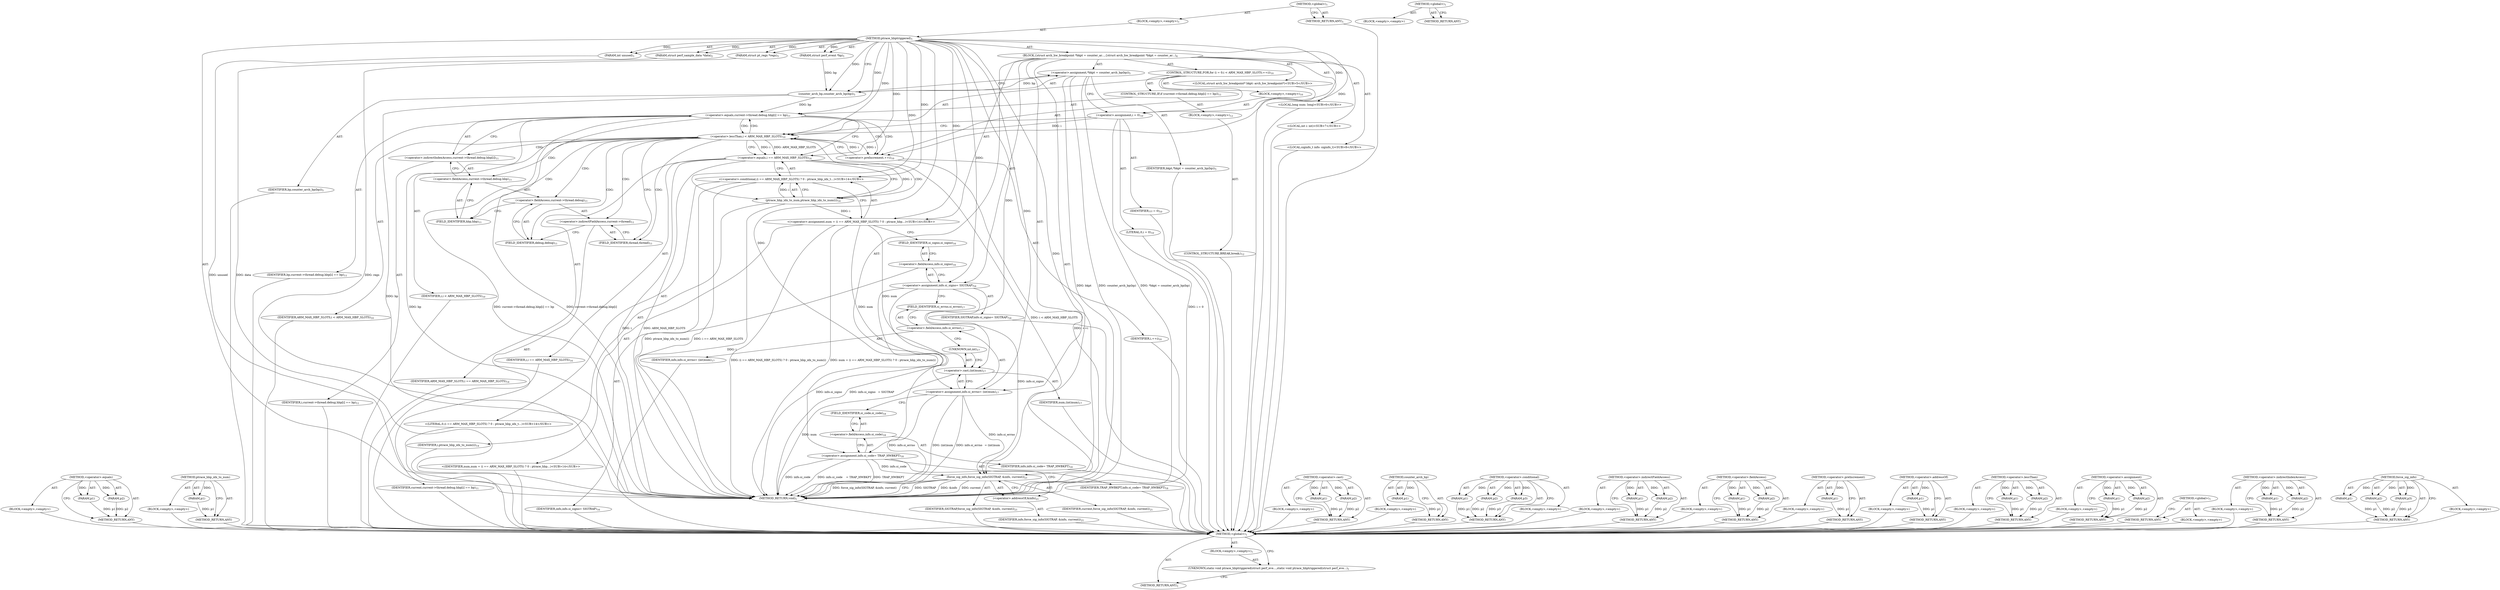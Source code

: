 digraph "&lt;global&gt;" {
vulnerable_124 [label=<(METHOD,&lt;operator&gt;.equals)>];
vulnerable_125 [label=<(PARAM,p1)>];
vulnerable_126 [label=<(PARAM,p2)>];
vulnerable_127 [label=<(BLOCK,&lt;empty&gt;,&lt;empty&gt;)>];
vulnerable_128 [label=<(METHOD_RETURN,ANY)>];
vulnerable_150 [label=<(METHOD,ptrace_hbp_idx_to_num)>];
vulnerable_151 [label=<(PARAM,p1)>];
vulnerable_152 [label=<(BLOCK,&lt;empty&gt;,&lt;empty&gt;)>];
vulnerable_153 [label=<(METHOD_RETURN,ANY)>];
vulnerable_6 [label=<(METHOD,&lt;global&gt;)<SUB>1</SUB>>];
vulnerable_7 [label=<(BLOCK,&lt;empty&gt;,&lt;empty&gt;)<SUB>1</SUB>>];
vulnerable_8 [label=<(METHOD,ptrace_hbptriggered)<SUB>1</SUB>>];
vulnerable_9 [label=<(PARAM,struct perf_event *bp)<SUB>1</SUB>>];
vulnerable_10 [label=<(PARAM,int unused)<SUB>1</SUB>>];
vulnerable_11 [label=<(PARAM,struct perf_sample_data *data)<SUB>2</SUB>>];
vulnerable_12 [label=<(PARAM,struct pt_regs *regs)<SUB>3</SUB>>];
vulnerable_13 [label=<(BLOCK,{
	struct arch_hw_breakpoint *bkpt = counter_ar...,{
	struct arch_hw_breakpoint *bkpt = counter_ar...)<SUB>4</SUB>>];
vulnerable_14 [label="<(LOCAL,struct arch_hw_breakpoint* bkpt: arch_hw_breakpoint*)<SUB>5</SUB>>"];
vulnerable_15 [label=<(&lt;operator&gt;.assignment,*bkpt = counter_arch_bp(bp))<SUB>5</SUB>>];
vulnerable_16 [label=<(IDENTIFIER,bkpt,*bkpt = counter_arch_bp(bp))<SUB>5</SUB>>];
vulnerable_17 [label=<(counter_arch_bp,counter_arch_bp(bp))<SUB>5</SUB>>];
vulnerable_18 [label=<(IDENTIFIER,bp,counter_arch_bp(bp))<SUB>5</SUB>>];
vulnerable_19 [label="<(LOCAL,long num: long)<SUB>6</SUB>>"];
vulnerable_20 [label="<(LOCAL,int i: int)<SUB>7</SUB>>"];
vulnerable_21 [label="<(LOCAL,siginfo_t info: siginfo_t)<SUB>8</SUB>>"];
vulnerable_22 [label=<(CONTROL_STRUCTURE,FOR,for (i = 0;i &lt; ARM_MAX_HBP_SLOTS;++i))<SUB>10</SUB>>];
vulnerable_23 [label=<(BLOCK,&lt;empty&gt;,&lt;empty&gt;)<SUB>10</SUB>>];
vulnerable_24 [label=<(&lt;operator&gt;.assignment,i = 0)<SUB>10</SUB>>];
vulnerable_25 [label=<(IDENTIFIER,i,i = 0)<SUB>10</SUB>>];
vulnerable_26 [label=<(LITERAL,0,i = 0)<SUB>10</SUB>>];
vulnerable_27 [label=<(&lt;operator&gt;.lessThan,i &lt; ARM_MAX_HBP_SLOTS)<SUB>10</SUB>>];
vulnerable_28 [label=<(IDENTIFIER,i,i &lt; ARM_MAX_HBP_SLOTS)<SUB>10</SUB>>];
vulnerable_29 [label=<(IDENTIFIER,ARM_MAX_HBP_SLOTS,i &lt; ARM_MAX_HBP_SLOTS)<SUB>10</SUB>>];
vulnerable_30 [label=<(&lt;operator&gt;.preIncrement,++i)<SUB>10</SUB>>];
vulnerable_31 [label=<(IDENTIFIER,i,++i)<SUB>10</SUB>>];
vulnerable_32 [label=<(CONTROL_STRUCTURE,IF,if (current-&gt;thread.debug.hbp[i] == bp))<SUB>11</SUB>>];
vulnerable_33 [label=<(&lt;operator&gt;.equals,current-&gt;thread.debug.hbp[i] == bp)<SUB>11</SUB>>];
vulnerable_34 [label=<(&lt;operator&gt;.indirectIndexAccess,current-&gt;thread.debug.hbp[i])<SUB>11</SUB>>];
vulnerable_35 [label=<(&lt;operator&gt;.fieldAccess,current-&gt;thread.debug.hbp)<SUB>11</SUB>>];
vulnerable_36 [label=<(&lt;operator&gt;.fieldAccess,current-&gt;thread.debug)<SUB>11</SUB>>];
vulnerable_37 [label=<(&lt;operator&gt;.indirectFieldAccess,current-&gt;thread)<SUB>11</SUB>>];
vulnerable_38 [label=<(IDENTIFIER,current,current-&gt;thread.debug.hbp[i] == bp)<SUB>11</SUB>>];
vulnerable_39 [label=<(FIELD_IDENTIFIER,thread,thread)<SUB>11</SUB>>];
vulnerable_40 [label=<(FIELD_IDENTIFIER,debug,debug)<SUB>11</SUB>>];
vulnerable_41 [label=<(FIELD_IDENTIFIER,hbp,hbp)<SUB>11</SUB>>];
vulnerable_42 [label=<(IDENTIFIER,i,current-&gt;thread.debug.hbp[i] == bp)<SUB>11</SUB>>];
vulnerable_43 [label=<(IDENTIFIER,bp,current-&gt;thread.debug.hbp[i] == bp)<SUB>11</SUB>>];
vulnerable_44 [label=<(BLOCK,&lt;empty&gt;,&lt;empty&gt;)<SUB>12</SUB>>];
vulnerable_45 [label=<(CONTROL_STRUCTURE,BREAK,break;)<SUB>12</SUB>>];
vulnerable_46 [label="<(&lt;operator&gt;.assignment,num = (i == ARM_MAX_HBP_SLOTS) ? 0 : ptrace_hbp...)<SUB>14</SUB>>"];
vulnerable_47 [label="<(IDENTIFIER,num,num = (i == ARM_MAX_HBP_SLOTS) ? 0 : ptrace_hbp...)<SUB>14</SUB>>"];
vulnerable_48 [label="<(&lt;operator&gt;.conditional,(i == ARM_MAX_HBP_SLOTS) ? 0 : ptrace_hbp_idx_t...)<SUB>14</SUB>>"];
vulnerable_49 [label=<(&lt;operator&gt;.equals,i == ARM_MAX_HBP_SLOTS)<SUB>14</SUB>>];
vulnerable_50 [label=<(IDENTIFIER,i,i == ARM_MAX_HBP_SLOTS)<SUB>14</SUB>>];
vulnerable_51 [label=<(IDENTIFIER,ARM_MAX_HBP_SLOTS,i == ARM_MAX_HBP_SLOTS)<SUB>14</SUB>>];
vulnerable_52 [label="<(LITERAL,0,(i == ARM_MAX_HBP_SLOTS) ? 0 : ptrace_hbp_idx_t...)<SUB>14</SUB>>"];
vulnerable_53 [label=<(ptrace_hbp_idx_to_num,ptrace_hbp_idx_to_num(i))<SUB>14</SUB>>];
vulnerable_54 [label=<(IDENTIFIER,i,ptrace_hbp_idx_to_num(i))<SUB>14</SUB>>];
vulnerable_55 [label=<(&lt;operator&gt;.assignment,info.si_signo	= SIGTRAP)<SUB>16</SUB>>];
vulnerable_56 [label=<(&lt;operator&gt;.fieldAccess,info.si_signo)<SUB>16</SUB>>];
vulnerable_57 [label=<(IDENTIFIER,info,info.si_signo	= SIGTRAP)<SUB>16</SUB>>];
vulnerable_58 [label=<(FIELD_IDENTIFIER,si_signo,si_signo)<SUB>16</SUB>>];
vulnerable_59 [label=<(IDENTIFIER,SIGTRAP,info.si_signo	= SIGTRAP)<SUB>16</SUB>>];
vulnerable_60 [label=<(&lt;operator&gt;.assignment,info.si_errno	= (int)num)<SUB>17</SUB>>];
vulnerable_61 [label=<(&lt;operator&gt;.fieldAccess,info.si_errno)<SUB>17</SUB>>];
vulnerable_62 [label=<(IDENTIFIER,info,info.si_errno	= (int)num)<SUB>17</SUB>>];
vulnerable_63 [label=<(FIELD_IDENTIFIER,si_errno,si_errno)<SUB>17</SUB>>];
vulnerable_64 [label=<(&lt;operator&gt;.cast,(int)num)<SUB>17</SUB>>];
vulnerable_65 [label=<(UNKNOWN,int,int)<SUB>17</SUB>>];
vulnerable_66 [label=<(IDENTIFIER,num,(int)num)<SUB>17</SUB>>];
vulnerable_67 [label=<(&lt;operator&gt;.assignment,info.si_code	= TRAP_HWBKPT)<SUB>18</SUB>>];
vulnerable_68 [label=<(&lt;operator&gt;.fieldAccess,info.si_code)<SUB>18</SUB>>];
vulnerable_69 [label=<(IDENTIFIER,info,info.si_code	= TRAP_HWBKPT)<SUB>18</SUB>>];
vulnerable_70 [label=<(FIELD_IDENTIFIER,si_code,si_code)<SUB>18</SUB>>];
vulnerable_71 [label=<(IDENTIFIER,TRAP_HWBKPT,info.si_code	= TRAP_HWBKPT)<SUB>18</SUB>>];
vulnerable_72 [label=<(force_sig_info,force_sig_info(SIGTRAP, &amp;info, current))<SUB>21</SUB>>];
vulnerable_73 [label=<(IDENTIFIER,SIGTRAP,force_sig_info(SIGTRAP, &amp;info, current))<SUB>21</SUB>>];
vulnerable_74 [label=<(&lt;operator&gt;.addressOf,&amp;info)<SUB>21</SUB>>];
vulnerable_75 [label=<(IDENTIFIER,info,force_sig_info(SIGTRAP, &amp;info, current))<SUB>21</SUB>>];
vulnerable_76 [label=<(IDENTIFIER,current,force_sig_info(SIGTRAP, &amp;info, current))<SUB>21</SUB>>];
vulnerable_77 [label=<(METHOD_RETURN,void)<SUB>1</SUB>>];
vulnerable_79 [label=<(METHOD_RETURN,ANY)<SUB>1</SUB>>];
vulnerable_154 [label=<(METHOD,&lt;operator&gt;.cast)>];
vulnerable_155 [label=<(PARAM,p1)>];
vulnerable_156 [label=<(PARAM,p2)>];
vulnerable_157 [label=<(BLOCK,&lt;empty&gt;,&lt;empty&gt;)>];
vulnerable_158 [label=<(METHOD_RETURN,ANY)>];
vulnerable_111 [label=<(METHOD,counter_arch_bp)>];
vulnerable_112 [label=<(PARAM,p1)>];
vulnerable_113 [label=<(BLOCK,&lt;empty&gt;,&lt;empty&gt;)>];
vulnerable_114 [label=<(METHOD_RETURN,ANY)>];
vulnerable_144 [label=<(METHOD,&lt;operator&gt;.conditional)>];
vulnerable_145 [label=<(PARAM,p1)>];
vulnerable_146 [label=<(PARAM,p2)>];
vulnerable_147 [label=<(PARAM,p3)>];
vulnerable_148 [label=<(BLOCK,&lt;empty&gt;,&lt;empty&gt;)>];
vulnerable_149 [label=<(METHOD_RETURN,ANY)>];
vulnerable_139 [label=<(METHOD,&lt;operator&gt;.indirectFieldAccess)>];
vulnerable_140 [label=<(PARAM,p1)>];
vulnerable_141 [label=<(PARAM,p2)>];
vulnerable_142 [label=<(BLOCK,&lt;empty&gt;,&lt;empty&gt;)>];
vulnerable_143 [label=<(METHOD_RETURN,ANY)>];
vulnerable_134 [label=<(METHOD,&lt;operator&gt;.fieldAccess)>];
vulnerable_135 [label=<(PARAM,p1)>];
vulnerable_136 [label=<(PARAM,p2)>];
vulnerable_137 [label=<(BLOCK,&lt;empty&gt;,&lt;empty&gt;)>];
vulnerable_138 [label=<(METHOD_RETURN,ANY)>];
vulnerable_120 [label=<(METHOD,&lt;operator&gt;.preIncrement)>];
vulnerable_121 [label=<(PARAM,p1)>];
vulnerable_122 [label=<(BLOCK,&lt;empty&gt;,&lt;empty&gt;)>];
vulnerable_123 [label=<(METHOD_RETURN,ANY)>];
vulnerable_165 [label=<(METHOD,&lt;operator&gt;.addressOf)>];
vulnerable_166 [label=<(PARAM,p1)>];
vulnerable_167 [label=<(BLOCK,&lt;empty&gt;,&lt;empty&gt;)>];
vulnerable_168 [label=<(METHOD_RETURN,ANY)>];
vulnerable_115 [label=<(METHOD,&lt;operator&gt;.lessThan)>];
vulnerable_116 [label=<(PARAM,p1)>];
vulnerable_117 [label=<(PARAM,p2)>];
vulnerable_118 [label=<(BLOCK,&lt;empty&gt;,&lt;empty&gt;)>];
vulnerable_119 [label=<(METHOD_RETURN,ANY)>];
vulnerable_106 [label=<(METHOD,&lt;operator&gt;.assignment)>];
vulnerable_107 [label=<(PARAM,p1)>];
vulnerable_108 [label=<(PARAM,p2)>];
vulnerable_109 [label=<(BLOCK,&lt;empty&gt;,&lt;empty&gt;)>];
vulnerable_110 [label=<(METHOD_RETURN,ANY)>];
vulnerable_100 [label=<(METHOD,&lt;global&gt;)<SUB>1</SUB>>];
vulnerable_101 [label=<(BLOCK,&lt;empty&gt;,&lt;empty&gt;)>];
vulnerable_102 [label=<(METHOD_RETURN,ANY)>];
vulnerable_129 [label=<(METHOD,&lt;operator&gt;.indirectIndexAccess)>];
vulnerable_130 [label=<(PARAM,p1)>];
vulnerable_131 [label=<(PARAM,p2)>];
vulnerable_132 [label=<(BLOCK,&lt;empty&gt;,&lt;empty&gt;)>];
vulnerable_133 [label=<(METHOD_RETURN,ANY)>];
vulnerable_159 [label=<(METHOD,force_sig_info)>];
vulnerable_160 [label=<(PARAM,p1)>];
vulnerable_161 [label=<(PARAM,p2)>];
vulnerable_162 [label=<(PARAM,p3)>];
vulnerable_163 [label=<(BLOCK,&lt;empty&gt;,&lt;empty&gt;)>];
vulnerable_164 [label=<(METHOD_RETURN,ANY)>];
fixed_6 [label=<(METHOD,&lt;global&gt;)<SUB>1</SUB>>];
fixed_7 [label=<(BLOCK,&lt;empty&gt;,&lt;empty&gt;)<SUB>1</SUB>>];
fixed_8 [label=<(UNKNOWN,static void ptrace_hbptriggered(struct perf_eve...,static void ptrace_hbptriggered(struct perf_eve...)<SUB>1</SUB>>];
fixed_9 [label=<(METHOD_RETURN,ANY)<SUB>1</SUB>>];
fixed_14 [label=<(METHOD,&lt;global&gt;)<SUB>1</SUB>>];
fixed_15 [label=<(BLOCK,&lt;empty&gt;,&lt;empty&gt;)>];
fixed_16 [label=<(METHOD_RETURN,ANY)>];
vulnerable_124 -> vulnerable_125  [key=0, label="AST: "];
vulnerable_124 -> vulnerable_125  [key=1, label="DDG: "];
vulnerable_124 -> vulnerable_127  [key=0, label="AST: "];
vulnerable_124 -> vulnerable_126  [key=0, label="AST: "];
vulnerable_124 -> vulnerable_126  [key=1, label="DDG: "];
vulnerable_124 -> vulnerable_128  [key=0, label="AST: "];
vulnerable_124 -> vulnerable_128  [key=1, label="CFG: "];
vulnerable_125 -> vulnerable_128  [key=0, label="DDG: p1"];
vulnerable_126 -> vulnerable_128  [key=0, label="DDG: p2"];
vulnerable_127 -> fixed_6  [key=0];
vulnerable_128 -> fixed_6  [key=0];
vulnerable_150 -> vulnerable_151  [key=0, label="AST: "];
vulnerable_150 -> vulnerable_151  [key=1, label="DDG: "];
vulnerable_150 -> vulnerable_152  [key=0, label="AST: "];
vulnerable_150 -> vulnerable_153  [key=0, label="AST: "];
vulnerable_150 -> vulnerable_153  [key=1, label="CFG: "];
vulnerable_151 -> vulnerable_153  [key=0, label="DDG: p1"];
vulnerable_152 -> fixed_6  [key=0];
vulnerable_153 -> fixed_6  [key=0];
vulnerable_6 -> vulnerable_7  [key=0, label="AST: "];
vulnerable_6 -> vulnerable_79  [key=0, label="AST: "];
vulnerable_6 -> vulnerable_79  [key=1, label="CFG: "];
vulnerable_7 -> vulnerable_8  [key=0, label="AST: "];
vulnerable_8 -> vulnerable_9  [key=0, label="AST: "];
vulnerable_8 -> vulnerable_9  [key=1, label="DDG: "];
vulnerable_8 -> vulnerable_10  [key=0, label="AST: "];
vulnerable_8 -> vulnerable_10  [key=1, label="DDG: "];
vulnerable_8 -> vulnerable_11  [key=0, label="AST: "];
vulnerable_8 -> vulnerable_11  [key=1, label="DDG: "];
vulnerable_8 -> vulnerable_12  [key=0, label="AST: "];
vulnerable_8 -> vulnerable_12  [key=1, label="DDG: "];
vulnerable_8 -> vulnerable_13  [key=0, label="AST: "];
vulnerable_8 -> vulnerable_77  [key=0, label="AST: "];
vulnerable_8 -> vulnerable_17  [key=0, label="CFG: "];
vulnerable_8 -> vulnerable_17  [key=1, label="DDG: "];
vulnerable_8 -> vulnerable_46  [key=0, label="DDG: "];
vulnerable_8 -> vulnerable_55  [key=0, label="DDG: "];
vulnerable_8 -> vulnerable_60  [key=0, label="DDG: "];
vulnerable_8 -> vulnerable_67  [key=0, label="DDG: "];
vulnerable_8 -> vulnerable_72  [key=0, label="DDG: "];
vulnerable_8 -> vulnerable_24  [key=0, label="DDG: "];
vulnerable_8 -> vulnerable_27  [key=0, label="DDG: "];
vulnerable_8 -> vulnerable_30  [key=0, label="DDG: "];
vulnerable_8 -> vulnerable_48  [key=0, label="DDG: "];
vulnerable_8 -> vulnerable_64  [key=0, label="DDG: "];
vulnerable_8 -> vulnerable_33  [key=0, label="DDG: "];
vulnerable_8 -> vulnerable_49  [key=0, label="DDG: "];
vulnerable_8 -> vulnerable_53  [key=0, label="DDG: "];
vulnerable_9 -> vulnerable_17  [key=0, label="DDG: bp"];
vulnerable_10 -> vulnerable_77  [key=0, label="DDG: unused"];
vulnerable_11 -> vulnerable_77  [key=0, label="DDG: data"];
vulnerable_12 -> vulnerable_77  [key=0, label="DDG: regs"];
vulnerable_13 -> vulnerable_14  [key=0, label="AST: "];
vulnerable_13 -> vulnerable_15  [key=0, label="AST: "];
vulnerable_13 -> vulnerable_19  [key=0, label="AST: "];
vulnerable_13 -> vulnerable_20  [key=0, label="AST: "];
vulnerable_13 -> vulnerable_21  [key=0, label="AST: "];
vulnerable_13 -> vulnerable_22  [key=0, label="AST: "];
vulnerable_13 -> vulnerable_46  [key=0, label="AST: "];
vulnerable_13 -> vulnerable_55  [key=0, label="AST: "];
vulnerable_13 -> vulnerable_60  [key=0, label="AST: "];
vulnerable_13 -> vulnerable_67  [key=0, label="AST: "];
vulnerable_13 -> vulnerable_72  [key=0, label="AST: "];
vulnerable_14 -> fixed_6  [key=0];
vulnerable_15 -> vulnerable_16  [key=0, label="AST: "];
vulnerable_15 -> vulnerable_17  [key=0, label="AST: "];
vulnerable_15 -> vulnerable_24  [key=0, label="CFG: "];
vulnerable_15 -> vulnerable_77  [key=0, label="DDG: bkpt"];
vulnerable_15 -> vulnerable_77  [key=1, label="DDG: counter_arch_bp(bp)"];
vulnerable_15 -> vulnerable_77  [key=2, label="DDG: *bkpt = counter_arch_bp(bp)"];
vulnerable_16 -> fixed_6  [key=0];
vulnerable_17 -> vulnerable_18  [key=0, label="AST: "];
vulnerable_17 -> vulnerable_15  [key=0, label="CFG: "];
vulnerable_17 -> vulnerable_15  [key=1, label="DDG: bp"];
vulnerable_17 -> vulnerable_77  [key=0, label="DDG: bp"];
vulnerable_17 -> vulnerable_33  [key=0, label="DDG: bp"];
vulnerable_18 -> fixed_6  [key=0];
vulnerable_19 -> fixed_6  [key=0];
vulnerable_20 -> fixed_6  [key=0];
vulnerable_21 -> fixed_6  [key=0];
vulnerable_22 -> vulnerable_23  [key=0, label="AST: "];
vulnerable_22 -> vulnerable_27  [key=0, label="AST: "];
vulnerable_22 -> vulnerable_30  [key=0, label="AST: "];
vulnerable_22 -> vulnerable_32  [key=0, label="AST: "];
vulnerable_23 -> vulnerable_24  [key=0, label="AST: "];
vulnerable_24 -> vulnerable_25  [key=0, label="AST: "];
vulnerable_24 -> vulnerable_26  [key=0, label="AST: "];
vulnerable_24 -> vulnerable_27  [key=0, label="CFG: "];
vulnerable_24 -> vulnerable_27  [key=1, label="DDG: i"];
vulnerable_24 -> vulnerable_77  [key=0, label="DDG: i = 0"];
vulnerable_25 -> fixed_6  [key=0];
vulnerable_26 -> fixed_6  [key=0];
vulnerable_27 -> vulnerable_28  [key=0, label="AST: "];
vulnerable_27 -> vulnerable_29  [key=0, label="AST: "];
vulnerable_27 -> vulnerable_39  [key=0, label="CFG: "];
vulnerable_27 -> vulnerable_39  [key=1, label="CDG: "];
vulnerable_27 -> vulnerable_49  [key=0, label="CFG: "];
vulnerable_27 -> vulnerable_49  [key=1, label="DDG: i"];
vulnerable_27 -> vulnerable_49  [key=2, label="DDG: ARM_MAX_HBP_SLOTS"];
vulnerable_27 -> vulnerable_77  [key=0, label="DDG: i &lt; ARM_MAX_HBP_SLOTS"];
vulnerable_27 -> vulnerable_30  [key=0, label="DDG: i"];
vulnerable_27 -> vulnerable_40  [key=0, label="CDG: "];
vulnerable_27 -> vulnerable_34  [key=0, label="CDG: "];
vulnerable_27 -> vulnerable_33  [key=0, label="CDG: "];
vulnerable_27 -> vulnerable_36  [key=0, label="CDG: "];
vulnerable_27 -> vulnerable_35  [key=0, label="CDG: "];
vulnerable_27 -> vulnerable_37  [key=0, label="CDG: "];
vulnerable_27 -> vulnerable_41  [key=0, label="CDG: "];
vulnerable_28 -> fixed_6  [key=0];
vulnerable_29 -> fixed_6  [key=0];
vulnerable_30 -> vulnerable_31  [key=0, label="AST: "];
vulnerable_30 -> vulnerable_27  [key=0, label="CFG: "];
vulnerable_30 -> vulnerable_27  [key=1, label="DDG: i"];
vulnerable_30 -> vulnerable_77  [key=0, label="DDG: ++i"];
vulnerable_31 -> fixed_6  [key=0];
vulnerable_32 -> vulnerable_33  [key=0, label="AST: "];
vulnerable_32 -> vulnerable_44  [key=0, label="AST: "];
vulnerable_33 -> vulnerable_34  [key=0, label="AST: "];
vulnerable_33 -> vulnerable_43  [key=0, label="AST: "];
vulnerable_33 -> vulnerable_49  [key=0, label="CFG: "];
vulnerable_33 -> vulnerable_30  [key=0, label="CFG: "];
vulnerable_33 -> vulnerable_30  [key=1, label="CDG: "];
vulnerable_33 -> vulnerable_77  [key=0, label="DDG: current-&gt;thread.debug.hbp[i]"];
vulnerable_33 -> vulnerable_77  [key=1, label="DDG: bp"];
vulnerable_33 -> vulnerable_77  [key=2, label="DDG: current-&gt;thread.debug.hbp[i] == bp"];
vulnerable_33 -> vulnerable_27  [key=0, label="CDG: "];
vulnerable_34 -> vulnerable_35  [key=0, label="AST: "];
vulnerable_34 -> vulnerable_42  [key=0, label="AST: "];
vulnerable_34 -> vulnerable_33  [key=0, label="CFG: "];
vulnerable_35 -> vulnerable_36  [key=0, label="AST: "];
vulnerable_35 -> vulnerable_41  [key=0, label="AST: "];
vulnerable_35 -> vulnerable_34  [key=0, label="CFG: "];
vulnerable_36 -> vulnerable_37  [key=0, label="AST: "];
vulnerable_36 -> vulnerable_40  [key=0, label="AST: "];
vulnerable_36 -> vulnerable_41  [key=0, label="CFG: "];
vulnerable_37 -> vulnerable_38  [key=0, label="AST: "];
vulnerable_37 -> vulnerable_39  [key=0, label="AST: "];
vulnerable_37 -> vulnerable_40  [key=0, label="CFG: "];
vulnerable_38 -> fixed_6  [key=0];
vulnerable_39 -> vulnerable_37  [key=0, label="CFG: "];
vulnerable_40 -> vulnerable_36  [key=0, label="CFG: "];
vulnerable_41 -> vulnerable_35  [key=0, label="CFG: "];
vulnerable_42 -> fixed_6  [key=0];
vulnerable_43 -> fixed_6  [key=0];
vulnerable_44 -> vulnerable_45  [key=0, label="AST: "];
vulnerable_45 -> fixed_6  [key=0];
vulnerable_46 -> vulnerable_47  [key=0, label="AST: "];
vulnerable_46 -> vulnerable_48  [key=0, label="AST: "];
vulnerable_46 -> vulnerable_58  [key=0, label="CFG: "];
vulnerable_46 -> vulnerable_77  [key=0, label="DDG: (i == ARM_MAX_HBP_SLOTS) ? 0 : ptrace_hbp_idx_to_num(i)"];
vulnerable_46 -> vulnerable_77  [key=1, label="DDG: num = (i == ARM_MAX_HBP_SLOTS) ? 0 : ptrace_hbp_idx_to_num(i)"];
vulnerable_46 -> vulnerable_60  [key=0, label="DDG: num"];
vulnerable_46 -> vulnerable_64  [key=0, label="DDG: num"];
vulnerable_47 -> fixed_6  [key=0];
vulnerable_48 -> vulnerable_49  [key=0, label="AST: "];
vulnerable_48 -> vulnerable_52  [key=0, label="AST: "];
vulnerable_48 -> vulnerable_53  [key=0, label="AST: "];
vulnerable_48 -> vulnerable_46  [key=0, label="CFG: "];
vulnerable_48 -> vulnerable_77  [key=0, label="DDG: i == ARM_MAX_HBP_SLOTS"];
vulnerable_48 -> vulnerable_77  [key=1, label="DDG: ptrace_hbp_idx_to_num(i)"];
vulnerable_49 -> vulnerable_50  [key=0, label="AST: "];
vulnerable_49 -> vulnerable_51  [key=0, label="AST: "];
vulnerable_49 -> vulnerable_48  [key=0, label="CFG: "];
vulnerable_49 -> vulnerable_53  [key=0, label="CFG: "];
vulnerable_49 -> vulnerable_53  [key=1, label="DDG: i"];
vulnerable_49 -> vulnerable_53  [key=2, label="CDG: "];
vulnerable_49 -> vulnerable_77  [key=0, label="DDG: i"];
vulnerable_49 -> vulnerable_77  [key=1, label="DDG: ARM_MAX_HBP_SLOTS"];
vulnerable_50 -> fixed_6  [key=0];
vulnerable_51 -> fixed_6  [key=0];
vulnerable_52 -> fixed_6  [key=0];
vulnerable_53 -> vulnerable_54  [key=0, label="AST: "];
vulnerable_53 -> vulnerable_48  [key=0, label="CFG: "];
vulnerable_53 -> vulnerable_48  [key=1, label="DDG: i"];
vulnerable_53 -> vulnerable_77  [key=0, label="DDG: i"];
vulnerable_53 -> vulnerable_46  [key=0, label="DDG: i"];
vulnerable_54 -> fixed_6  [key=0];
vulnerable_55 -> vulnerable_56  [key=0, label="AST: "];
vulnerable_55 -> vulnerable_59  [key=0, label="AST: "];
vulnerable_55 -> vulnerable_63  [key=0, label="CFG: "];
vulnerable_55 -> vulnerable_77  [key=0, label="DDG: info.si_signo"];
vulnerable_55 -> vulnerable_77  [key=1, label="DDG: info.si_signo	= SIGTRAP"];
vulnerable_55 -> vulnerable_72  [key=0, label="DDG: info.si_signo"];
vulnerable_56 -> vulnerable_57  [key=0, label="AST: "];
vulnerable_56 -> vulnerable_58  [key=0, label="AST: "];
vulnerable_56 -> vulnerable_55  [key=0, label="CFG: "];
vulnerable_57 -> fixed_6  [key=0];
vulnerable_58 -> vulnerable_56  [key=0, label="CFG: "];
vulnerable_59 -> fixed_6  [key=0];
vulnerable_60 -> vulnerable_61  [key=0, label="AST: "];
vulnerable_60 -> vulnerable_64  [key=0, label="AST: "];
vulnerable_60 -> vulnerable_70  [key=0, label="CFG: "];
vulnerable_60 -> vulnerable_77  [key=0, label="DDG: info.si_errno"];
vulnerable_60 -> vulnerable_77  [key=1, label="DDG: (int)num"];
vulnerable_60 -> vulnerable_77  [key=2, label="DDG: info.si_errno	= (int)num"];
vulnerable_60 -> vulnerable_72  [key=0, label="DDG: info.si_errno"];
vulnerable_61 -> vulnerable_62  [key=0, label="AST: "];
vulnerable_61 -> vulnerable_63  [key=0, label="AST: "];
vulnerable_61 -> vulnerable_65  [key=0, label="CFG: "];
vulnerable_62 -> fixed_6  [key=0];
vulnerable_63 -> vulnerable_61  [key=0, label="CFG: "];
vulnerable_64 -> vulnerable_65  [key=0, label="AST: "];
vulnerable_64 -> vulnerable_66  [key=0, label="AST: "];
vulnerable_64 -> vulnerable_60  [key=0, label="CFG: "];
vulnerable_64 -> vulnerable_77  [key=0, label="DDG: num"];
vulnerable_65 -> vulnerable_64  [key=0, label="CFG: "];
vulnerable_66 -> fixed_6  [key=0];
vulnerable_67 -> vulnerable_68  [key=0, label="AST: "];
vulnerable_67 -> vulnerable_71  [key=0, label="AST: "];
vulnerable_67 -> vulnerable_74  [key=0, label="CFG: "];
vulnerable_67 -> vulnerable_77  [key=0, label="DDG: info.si_code"];
vulnerable_67 -> vulnerable_77  [key=1, label="DDG: info.si_code	= TRAP_HWBKPT"];
vulnerable_67 -> vulnerable_77  [key=2, label="DDG: TRAP_HWBKPT"];
vulnerable_67 -> vulnerable_72  [key=0, label="DDG: info.si_code"];
vulnerable_68 -> vulnerable_69  [key=0, label="AST: "];
vulnerable_68 -> vulnerable_70  [key=0, label="AST: "];
vulnerable_68 -> vulnerable_67  [key=0, label="CFG: "];
vulnerable_69 -> fixed_6  [key=0];
vulnerable_70 -> vulnerable_68  [key=0, label="CFG: "];
vulnerable_71 -> fixed_6  [key=0];
vulnerable_72 -> vulnerable_73  [key=0, label="AST: "];
vulnerable_72 -> vulnerable_74  [key=0, label="AST: "];
vulnerable_72 -> vulnerable_76  [key=0, label="AST: "];
vulnerable_72 -> vulnerable_77  [key=0, label="CFG: "];
vulnerable_72 -> vulnerable_77  [key=1, label="DDG: SIGTRAP"];
vulnerable_72 -> vulnerable_77  [key=2, label="DDG: &amp;info"];
vulnerable_72 -> vulnerable_77  [key=3, label="DDG: current"];
vulnerable_72 -> vulnerable_77  [key=4, label="DDG: force_sig_info(SIGTRAP, &amp;info, current)"];
vulnerable_73 -> fixed_6  [key=0];
vulnerable_74 -> vulnerable_75  [key=0, label="AST: "];
vulnerable_74 -> vulnerable_72  [key=0, label="CFG: "];
vulnerable_75 -> fixed_6  [key=0];
vulnerable_76 -> fixed_6  [key=0];
vulnerable_77 -> fixed_6  [key=0];
vulnerable_79 -> fixed_6  [key=0];
vulnerable_154 -> vulnerable_155  [key=0, label="AST: "];
vulnerable_154 -> vulnerable_155  [key=1, label="DDG: "];
vulnerable_154 -> vulnerable_157  [key=0, label="AST: "];
vulnerable_154 -> vulnerable_156  [key=0, label="AST: "];
vulnerable_154 -> vulnerable_156  [key=1, label="DDG: "];
vulnerable_154 -> vulnerable_158  [key=0, label="AST: "];
vulnerable_154 -> vulnerable_158  [key=1, label="CFG: "];
vulnerable_155 -> vulnerable_158  [key=0, label="DDG: p1"];
vulnerable_156 -> vulnerable_158  [key=0, label="DDG: p2"];
vulnerable_157 -> fixed_6  [key=0];
vulnerable_158 -> fixed_6  [key=0];
vulnerable_111 -> vulnerable_112  [key=0, label="AST: "];
vulnerable_111 -> vulnerable_112  [key=1, label="DDG: "];
vulnerable_111 -> vulnerable_113  [key=0, label="AST: "];
vulnerable_111 -> vulnerable_114  [key=0, label="AST: "];
vulnerable_111 -> vulnerable_114  [key=1, label="CFG: "];
vulnerable_112 -> vulnerable_114  [key=0, label="DDG: p1"];
vulnerable_113 -> fixed_6  [key=0];
vulnerable_114 -> fixed_6  [key=0];
vulnerable_144 -> vulnerable_145  [key=0, label="AST: "];
vulnerable_144 -> vulnerable_145  [key=1, label="DDG: "];
vulnerable_144 -> vulnerable_148  [key=0, label="AST: "];
vulnerable_144 -> vulnerable_146  [key=0, label="AST: "];
vulnerable_144 -> vulnerable_146  [key=1, label="DDG: "];
vulnerable_144 -> vulnerable_149  [key=0, label="AST: "];
vulnerable_144 -> vulnerable_149  [key=1, label="CFG: "];
vulnerable_144 -> vulnerable_147  [key=0, label="AST: "];
vulnerable_144 -> vulnerable_147  [key=1, label="DDG: "];
vulnerable_145 -> vulnerable_149  [key=0, label="DDG: p1"];
vulnerable_146 -> vulnerable_149  [key=0, label="DDG: p2"];
vulnerable_147 -> vulnerable_149  [key=0, label="DDG: p3"];
vulnerable_148 -> fixed_6  [key=0];
vulnerable_149 -> fixed_6  [key=0];
vulnerable_139 -> vulnerable_140  [key=0, label="AST: "];
vulnerable_139 -> vulnerable_140  [key=1, label="DDG: "];
vulnerable_139 -> vulnerable_142  [key=0, label="AST: "];
vulnerable_139 -> vulnerable_141  [key=0, label="AST: "];
vulnerable_139 -> vulnerable_141  [key=1, label="DDG: "];
vulnerable_139 -> vulnerable_143  [key=0, label="AST: "];
vulnerable_139 -> vulnerable_143  [key=1, label="CFG: "];
vulnerable_140 -> vulnerable_143  [key=0, label="DDG: p1"];
vulnerable_141 -> vulnerable_143  [key=0, label="DDG: p2"];
vulnerable_142 -> fixed_6  [key=0];
vulnerable_143 -> fixed_6  [key=0];
vulnerable_134 -> vulnerable_135  [key=0, label="AST: "];
vulnerable_134 -> vulnerable_135  [key=1, label="DDG: "];
vulnerable_134 -> vulnerable_137  [key=0, label="AST: "];
vulnerable_134 -> vulnerable_136  [key=0, label="AST: "];
vulnerable_134 -> vulnerable_136  [key=1, label="DDG: "];
vulnerable_134 -> vulnerable_138  [key=0, label="AST: "];
vulnerable_134 -> vulnerable_138  [key=1, label="CFG: "];
vulnerable_135 -> vulnerable_138  [key=0, label="DDG: p1"];
vulnerable_136 -> vulnerable_138  [key=0, label="DDG: p2"];
vulnerable_137 -> fixed_6  [key=0];
vulnerable_138 -> fixed_6  [key=0];
vulnerable_120 -> vulnerable_121  [key=0, label="AST: "];
vulnerable_120 -> vulnerable_121  [key=1, label="DDG: "];
vulnerable_120 -> vulnerable_122  [key=0, label="AST: "];
vulnerable_120 -> vulnerable_123  [key=0, label="AST: "];
vulnerable_120 -> vulnerable_123  [key=1, label="CFG: "];
vulnerable_121 -> vulnerable_123  [key=0, label="DDG: p1"];
vulnerable_122 -> fixed_6  [key=0];
vulnerable_123 -> fixed_6  [key=0];
vulnerable_165 -> vulnerable_166  [key=0, label="AST: "];
vulnerable_165 -> vulnerable_166  [key=1, label="DDG: "];
vulnerable_165 -> vulnerable_167  [key=0, label="AST: "];
vulnerable_165 -> vulnerable_168  [key=0, label="AST: "];
vulnerable_165 -> vulnerable_168  [key=1, label="CFG: "];
vulnerable_166 -> vulnerable_168  [key=0, label="DDG: p1"];
vulnerable_167 -> fixed_6  [key=0];
vulnerable_168 -> fixed_6  [key=0];
vulnerable_115 -> vulnerable_116  [key=0, label="AST: "];
vulnerable_115 -> vulnerable_116  [key=1, label="DDG: "];
vulnerable_115 -> vulnerable_118  [key=0, label="AST: "];
vulnerable_115 -> vulnerable_117  [key=0, label="AST: "];
vulnerable_115 -> vulnerable_117  [key=1, label="DDG: "];
vulnerable_115 -> vulnerable_119  [key=0, label="AST: "];
vulnerable_115 -> vulnerable_119  [key=1, label="CFG: "];
vulnerable_116 -> vulnerable_119  [key=0, label="DDG: p1"];
vulnerable_117 -> vulnerable_119  [key=0, label="DDG: p2"];
vulnerable_118 -> fixed_6  [key=0];
vulnerable_119 -> fixed_6  [key=0];
vulnerable_106 -> vulnerable_107  [key=0, label="AST: "];
vulnerable_106 -> vulnerable_107  [key=1, label="DDG: "];
vulnerable_106 -> vulnerable_109  [key=0, label="AST: "];
vulnerable_106 -> vulnerable_108  [key=0, label="AST: "];
vulnerable_106 -> vulnerable_108  [key=1, label="DDG: "];
vulnerable_106 -> vulnerable_110  [key=0, label="AST: "];
vulnerable_106 -> vulnerable_110  [key=1, label="CFG: "];
vulnerable_107 -> vulnerable_110  [key=0, label="DDG: p1"];
vulnerable_108 -> vulnerable_110  [key=0, label="DDG: p2"];
vulnerable_109 -> fixed_6  [key=0];
vulnerable_110 -> fixed_6  [key=0];
vulnerable_100 -> vulnerable_101  [key=0, label="AST: "];
vulnerable_100 -> vulnerable_102  [key=0, label="AST: "];
vulnerable_100 -> vulnerable_102  [key=1, label="CFG: "];
vulnerable_101 -> fixed_6  [key=0];
vulnerable_102 -> fixed_6  [key=0];
vulnerable_129 -> vulnerable_130  [key=0, label="AST: "];
vulnerable_129 -> vulnerable_130  [key=1, label="DDG: "];
vulnerable_129 -> vulnerable_132  [key=0, label="AST: "];
vulnerable_129 -> vulnerable_131  [key=0, label="AST: "];
vulnerable_129 -> vulnerable_131  [key=1, label="DDG: "];
vulnerable_129 -> vulnerable_133  [key=0, label="AST: "];
vulnerable_129 -> vulnerable_133  [key=1, label="CFG: "];
vulnerable_130 -> vulnerable_133  [key=0, label="DDG: p1"];
vulnerable_131 -> vulnerable_133  [key=0, label="DDG: p2"];
vulnerable_132 -> fixed_6  [key=0];
vulnerable_133 -> fixed_6  [key=0];
vulnerable_159 -> vulnerable_160  [key=0, label="AST: "];
vulnerable_159 -> vulnerable_160  [key=1, label="DDG: "];
vulnerable_159 -> vulnerable_163  [key=0, label="AST: "];
vulnerable_159 -> vulnerable_161  [key=0, label="AST: "];
vulnerable_159 -> vulnerable_161  [key=1, label="DDG: "];
vulnerable_159 -> vulnerable_164  [key=0, label="AST: "];
vulnerable_159 -> vulnerable_164  [key=1, label="CFG: "];
vulnerable_159 -> vulnerable_162  [key=0, label="AST: "];
vulnerable_159 -> vulnerable_162  [key=1, label="DDG: "];
vulnerable_160 -> vulnerable_164  [key=0, label="DDG: p1"];
vulnerable_161 -> vulnerable_164  [key=0, label="DDG: p2"];
vulnerable_162 -> vulnerable_164  [key=0, label="DDG: p3"];
vulnerable_163 -> fixed_6  [key=0];
vulnerable_164 -> fixed_6  [key=0];
fixed_6 -> fixed_7  [key=0, label="AST: "];
fixed_6 -> fixed_9  [key=0, label="AST: "];
fixed_6 -> fixed_8  [key=0, label="CFG: "];
fixed_7 -> fixed_8  [key=0, label="AST: "];
fixed_8 -> fixed_9  [key=0, label="CFG: "];
fixed_14 -> fixed_15  [key=0, label="AST: "];
fixed_14 -> fixed_16  [key=0, label="AST: "];
fixed_14 -> fixed_16  [key=1, label="CFG: "];
}
